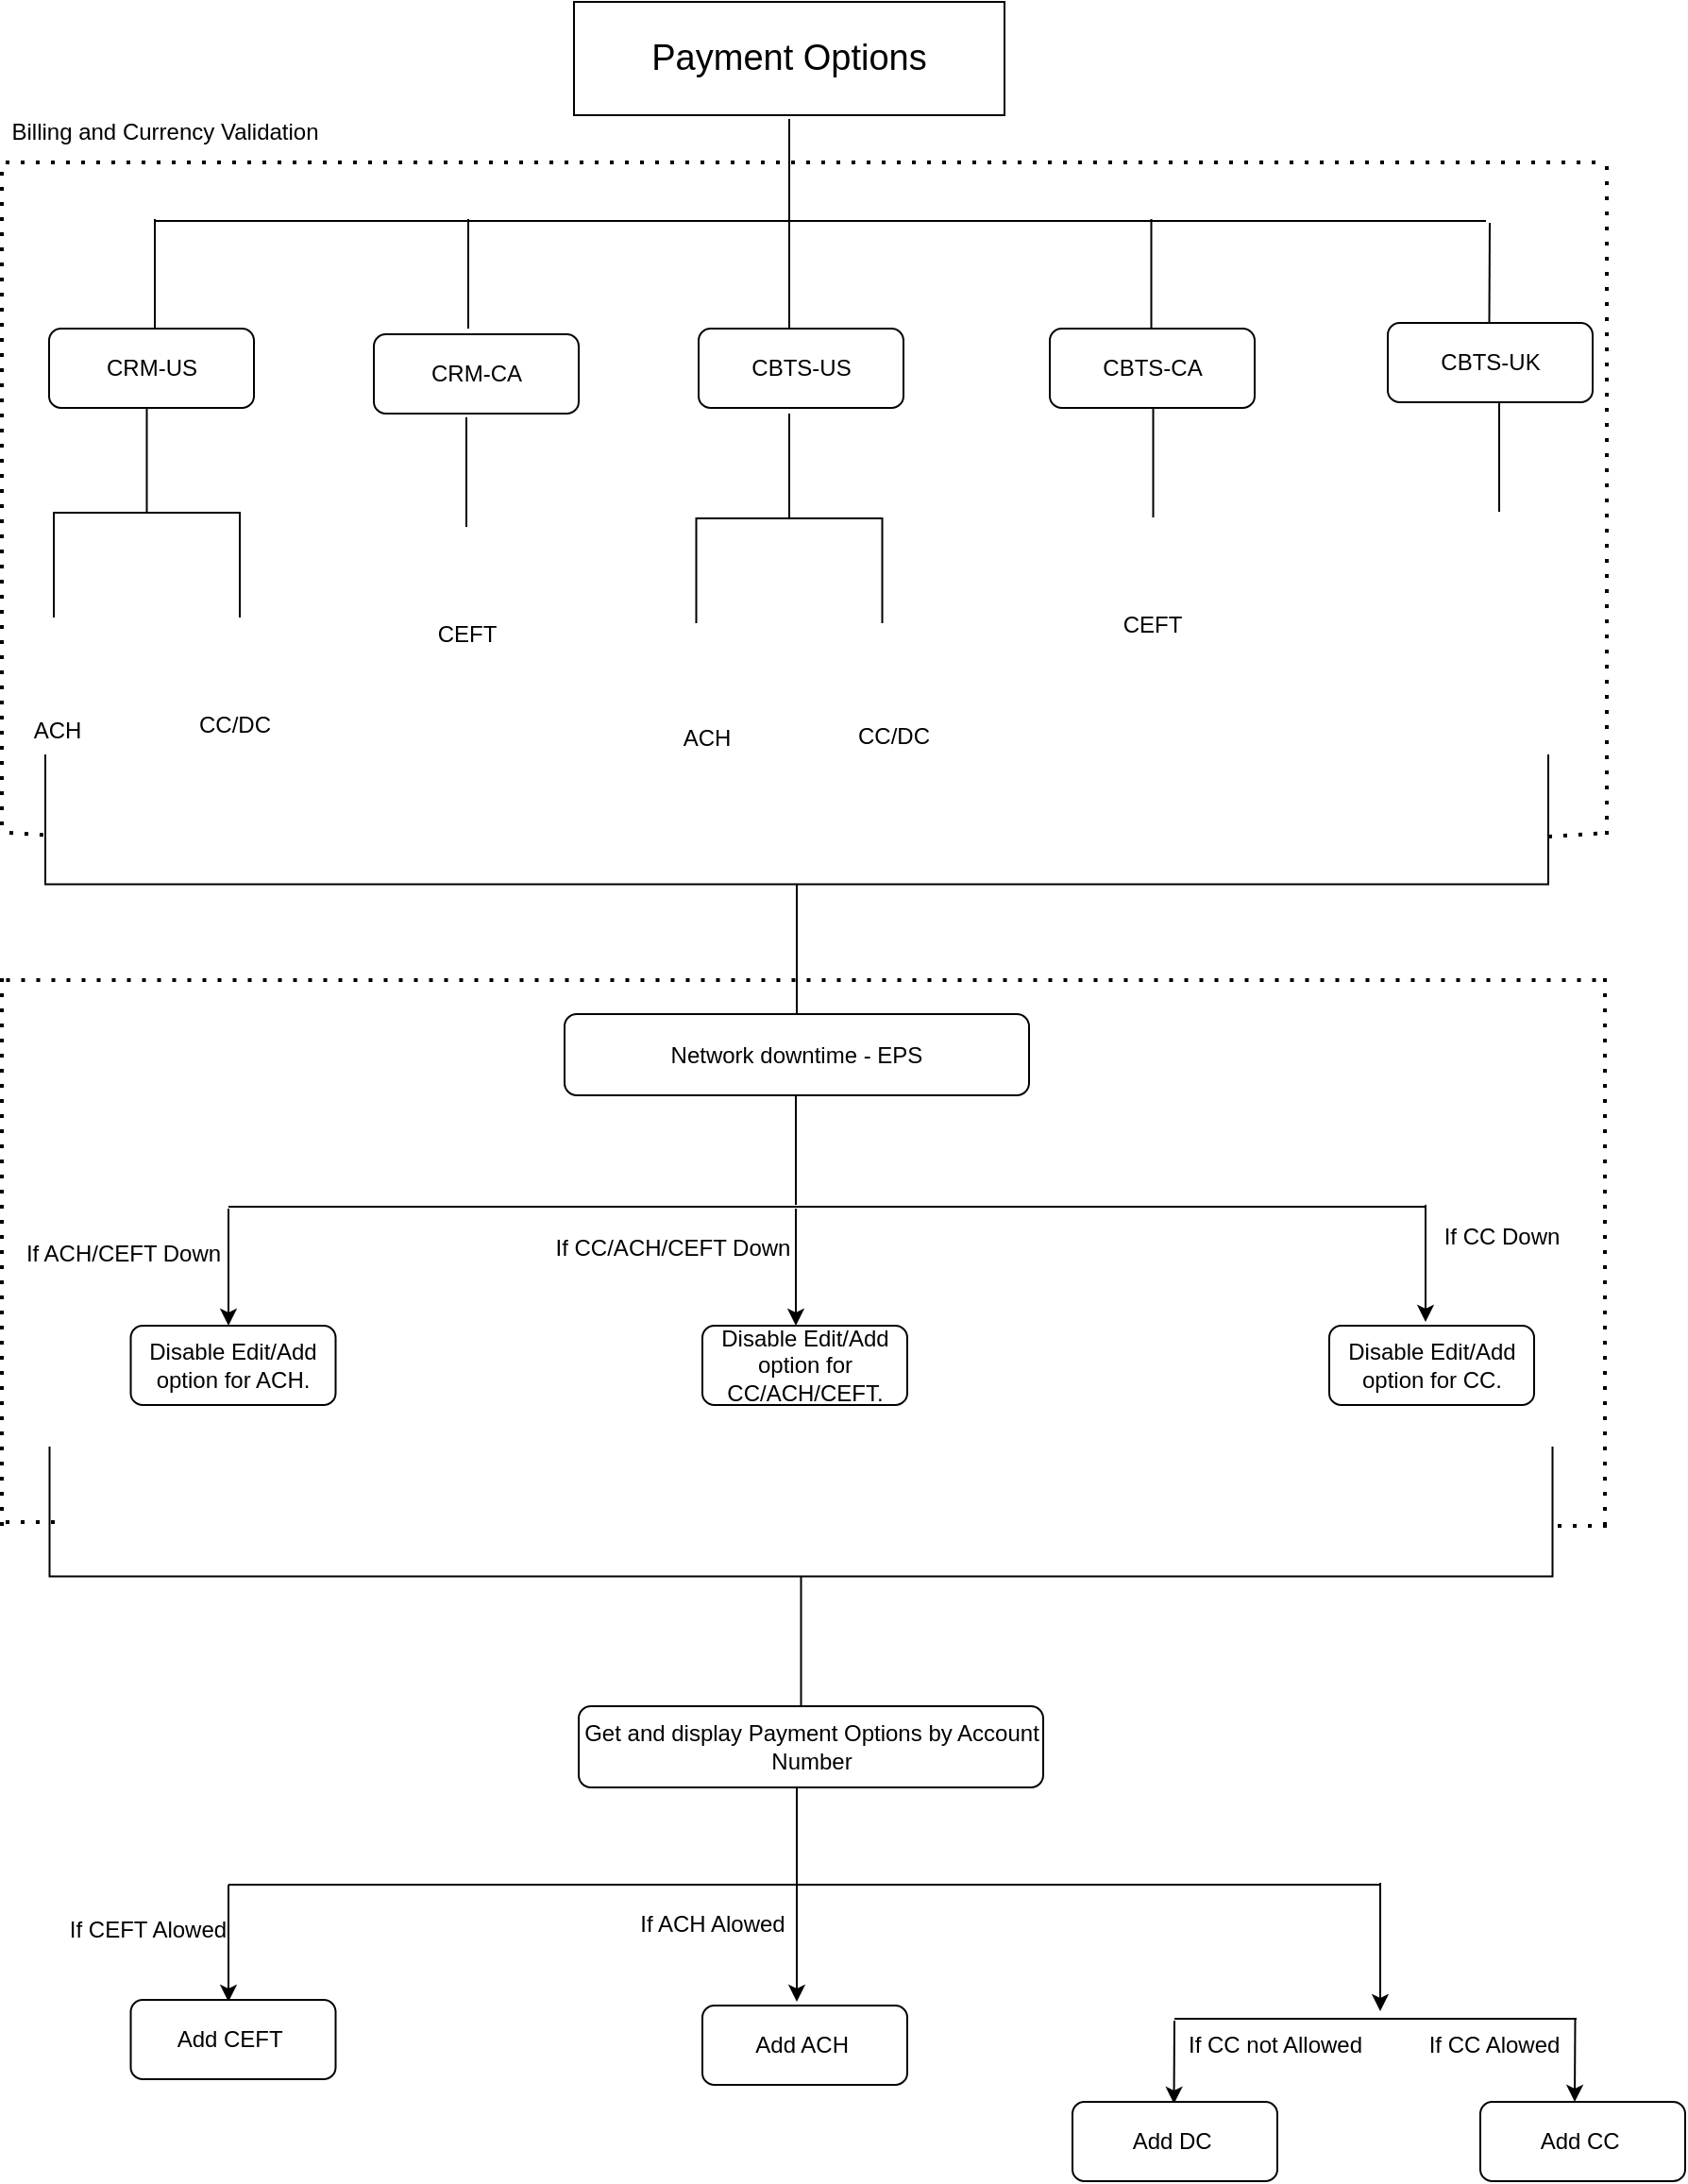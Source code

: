 <mxfile version="13.6.10" type="github">
  <diagram id="J9oQ7YEbLdYVICq-9z-E" name="Page-1">
    <mxGraphModel dx="1888" dy="580" grid="0" gridSize="10" guides="1" tooltips="1" connect="1" arrows="1" fold="1" page="1" pageScale="1" pageWidth="850" pageHeight="1100" math="0" shadow="0">
      <root>
        <mxCell id="0" />
        <mxCell id="1" parent="0" />
        <mxCell id="SAiguCN7g2tJS7Ev6xJh-11" value="" style="shape=image;html=1;verticalAlign=top;verticalLabelPosition=bottom;labelBackgroundColor=#ffffff;imageAspect=0;aspect=fixed;image=https://cdn0.iconfinder.com/data/icons/elasto-online-store/26/00-ELASTOFONT-STORE-READY_bank-128.png" parent="1" vertex="1">
          <mxGeometry x="11" y="364.25" width="41" height="41" as="geometry" />
        </mxCell>
        <mxCell id="SAiguCN7g2tJS7Ev6xJh-12" value="" style="shape=image;html=1;verticalAlign=top;verticalLabelPosition=bottom;labelBackgroundColor=#ffffff;imageAspect=0;aspect=fixed;image=https://cdn0.iconfinder.com/data/icons/elasto-online-store/26/00-ELASTOFONT-STORE-READY_bank-128.png" parent="1" vertex="1">
          <mxGeometry x="225" y="314" width="41" height="41" as="geometry" />
        </mxCell>
        <mxCell id="SAiguCN7g2tJS7Ev6xJh-13" value="" style="shape=image;html=1;verticalAlign=top;verticalLabelPosition=bottom;labelBackgroundColor=#ffffff;imageAspect=0;aspect=fixed;image=https://cdn3.iconfinder.com/data/icons/google-material-design-icons/48/ic_payment_48px-128.png" parent="1" vertex="1">
          <mxGeometry x="99" y="358" width="50.5" height="50.5" as="geometry" />
        </mxCell>
        <mxCell id="SAiguCN7g2tJS7Ev6xJh-14" value="ACH" style="text;html=1;align=center;verticalAlign=middle;resizable=0;points=[];autosize=1;" parent="1" vertex="1">
          <mxGeometry x="11" y="409" width="36" height="18" as="geometry" />
        </mxCell>
        <mxCell id="SAiguCN7g2tJS7Ev6xJh-15" value="CEFT" style="text;html=1;align=center;verticalAlign=middle;resizable=0;points=[];autosize=1;" parent="1" vertex="1">
          <mxGeometry x="225" y="358" width="41" height="18" as="geometry" />
        </mxCell>
        <mxCell id="SAiguCN7g2tJS7Ev6xJh-16" value="CC/DC" style="text;html=1;align=center;verticalAlign=middle;resizable=0;points=[];autosize=1;" parent="1" vertex="1">
          <mxGeometry x="98.5" y="406.25" width="48" height="18" as="geometry" />
        </mxCell>
        <mxCell id="SAiguCN7g2tJS7Ev6xJh-20" value="CRM-US" style="rounded=1;whiteSpace=wrap;html=1;" parent="1" vertex="1">
          <mxGeometry x="25" y="205" width="108.5" height="42" as="geometry" />
        </mxCell>
        <mxCell id="SAiguCN7g2tJS7Ev6xJh-21" value="CRM-CA" style="rounded=1;whiteSpace=wrap;html=1;" parent="1" vertex="1">
          <mxGeometry x="197" y="208" width="108.5" height="42" as="geometry" />
        </mxCell>
        <mxCell id="SAiguCN7g2tJS7Ev6xJh-22" value="CBTS-US" style="rounded=1;whiteSpace=wrap;html=1;" parent="1" vertex="1">
          <mxGeometry x="369" y="205" width="108.5" height="42" as="geometry" />
        </mxCell>
        <mxCell id="SAiguCN7g2tJS7Ev6xJh-23" value="CBTS-CA" style="rounded=1;whiteSpace=wrap;html=1;" parent="1" vertex="1">
          <mxGeometry x="555" y="205" width="108.5" height="42" as="geometry" />
        </mxCell>
        <mxCell id="SAiguCN7g2tJS7Ev6xJh-24" value="CBTS-UK" style="rounded=1;whiteSpace=wrap;html=1;" parent="1" vertex="1">
          <mxGeometry x="734" y="202" width="108.5" height="42" as="geometry" />
        </mxCell>
        <mxCell id="SAiguCN7g2tJS7Ev6xJh-26" value="&lt;font style=&quot;font-size: 19px&quot;&gt;Payment Options&lt;/font&gt;" style="rounded=0;whiteSpace=wrap;html=1;" parent="1" vertex="1">
          <mxGeometry x="303" y="32" width="228" height="60" as="geometry" />
        </mxCell>
        <mxCell id="SAiguCN7g2tJS7Ev6xJh-30" value="" style="endArrow=none;html=1;" parent="1" edge="1">
          <mxGeometry width="50" height="50" relative="1" as="geometry">
            <mxPoint x="81" y="148" as="sourcePoint" />
            <mxPoint x="786" y="148" as="targetPoint" />
          </mxGeometry>
        </mxCell>
        <mxCell id="SAiguCN7g2tJS7Ev6xJh-31" value="" style="endArrow=none;html=1;" parent="1" edge="1">
          <mxGeometry width="50" height="50" relative="1" as="geometry">
            <mxPoint x="417" y="205" as="sourcePoint" />
            <mxPoint x="417" y="147" as="targetPoint" />
          </mxGeometry>
        </mxCell>
        <mxCell id="SAiguCN7g2tJS7Ev6xJh-32" value="" style="endArrow=none;html=1;" parent="1" edge="1">
          <mxGeometry width="50" height="50" relative="1" as="geometry">
            <mxPoint x="81" y="205" as="sourcePoint" />
            <mxPoint x="81" y="147" as="targetPoint" />
          </mxGeometry>
        </mxCell>
        <mxCell id="SAiguCN7g2tJS7Ev6xJh-33" value="" style="endArrow=none;html=1;" parent="1" edge="1">
          <mxGeometry width="50" height="50" relative="1" as="geometry">
            <mxPoint x="247" y="205" as="sourcePoint" />
            <mxPoint x="247" y="147" as="targetPoint" />
          </mxGeometry>
        </mxCell>
        <mxCell id="SAiguCN7g2tJS7Ev6xJh-34" value="" style="endArrow=none;html=1;" parent="1" edge="1">
          <mxGeometry width="50" height="50" relative="1" as="geometry">
            <mxPoint x="787.75" y="202" as="sourcePoint" />
            <mxPoint x="788" y="149" as="targetPoint" />
          </mxGeometry>
        </mxCell>
        <mxCell id="SAiguCN7g2tJS7Ev6xJh-35" value="" style="endArrow=none;html=1;" parent="1" edge="1">
          <mxGeometry width="50" height="50" relative="1" as="geometry">
            <mxPoint x="608.75" y="205" as="sourcePoint" />
            <mxPoint x="608.75" y="147" as="targetPoint" />
          </mxGeometry>
        </mxCell>
        <mxCell id="SAiguCN7g2tJS7Ev6xJh-36" value="" style="endArrow=none;html=1;" parent="1" edge="1">
          <mxGeometry width="50" height="50" relative="1" as="geometry">
            <mxPoint x="417" y="152" as="sourcePoint" />
            <mxPoint x="417" y="94" as="targetPoint" />
          </mxGeometry>
        </mxCell>
        <mxCell id="SAiguCN7g2tJS7Ev6xJh-45" value="" style="strokeWidth=1;html=1;shape=mxgraph.flowchart.annotation_2;align=left;labelPosition=right;pointerEvents=1;direction=south;" parent="1" vertex="1">
          <mxGeometry x="27.5" y="247" width="98.5" height="111" as="geometry" />
        </mxCell>
        <mxCell id="SAiguCN7g2tJS7Ev6xJh-46" value="" style="endArrow=none;html=1;" parent="1" edge="1">
          <mxGeometry width="50" height="50" relative="1" as="geometry">
            <mxPoint x="246" y="310" as="sourcePoint" />
            <mxPoint x="246" y="252" as="targetPoint" />
          </mxGeometry>
        </mxCell>
        <mxCell id="SAiguCN7g2tJS7Ev6xJh-47" value="" style="strokeWidth=1;html=1;shape=mxgraph.flowchart.annotation_2;align=left;labelPosition=right;pointerEvents=1;direction=south;" parent="1" vertex="1">
          <mxGeometry x="367.75" y="250" width="98.5" height="111" as="geometry" />
        </mxCell>
        <mxCell id="SAiguCN7g2tJS7Ev6xJh-52" value="" style="shape=image;html=1;verticalAlign=top;verticalLabelPosition=bottom;labelBackgroundColor=#ffffff;imageAspect=0;aspect=fixed;image=https://cdn0.iconfinder.com/data/icons/elasto-online-store/26/00-ELASTOFONT-STORE-READY_bank-128.png" parent="1" vertex="1">
          <mxGeometry x="350" y="368" width="41" height="41" as="geometry" />
        </mxCell>
        <mxCell id="SAiguCN7g2tJS7Ev6xJh-53" value="" style="shape=image;html=1;verticalAlign=top;verticalLabelPosition=bottom;labelBackgroundColor=#ffffff;imageAspect=0;aspect=fixed;image=https://cdn3.iconfinder.com/data/icons/google-material-design-icons/48/ic_payment_48px-128.png" parent="1" vertex="1">
          <mxGeometry x="446" y="362.5" width="49.5" height="49.5" as="geometry" />
        </mxCell>
        <mxCell id="SAiguCN7g2tJS7Ev6xJh-54" value="ACH" style="text;html=1;align=center;verticalAlign=middle;resizable=0;points=[];autosize=1;" parent="1" vertex="1">
          <mxGeometry x="355" y="412.5" width="36" height="18" as="geometry" />
        </mxCell>
        <mxCell id="SAiguCN7g2tJS7Ev6xJh-55" value="CC/DC" style="text;html=1;align=center;verticalAlign=middle;resizable=0;points=[];autosize=1;" parent="1" vertex="1">
          <mxGeometry x="447.5" y="412" width="48" height="18" as="geometry" />
        </mxCell>
        <mxCell id="SAiguCN7g2tJS7Ev6xJh-56" value="" style="shape=image;html=1;verticalAlign=top;verticalLabelPosition=bottom;labelBackgroundColor=#ffffff;imageAspect=0;aspect=fixed;image=https://cdn0.iconfinder.com/data/icons/elasto-online-store/26/00-ELASTOFONT-STORE-READY_bank-128.png" parent="1" vertex="1">
          <mxGeometry x="588.75" y="309" width="41" height="41" as="geometry" />
        </mxCell>
        <mxCell id="SAiguCN7g2tJS7Ev6xJh-57" value="CEFT" style="text;html=1;align=center;verticalAlign=middle;resizable=0;points=[];autosize=1;" parent="1" vertex="1">
          <mxGeometry x="588.75" y="353" width="41" height="18" as="geometry" />
        </mxCell>
        <mxCell id="SAiguCN7g2tJS7Ev6xJh-58" value="" style="endArrow=none;html=1;" parent="1" edge="1">
          <mxGeometry width="50" height="50" relative="1" as="geometry">
            <mxPoint x="609.75" y="305" as="sourcePoint" />
            <mxPoint x="609.75" y="247" as="targetPoint" />
          </mxGeometry>
        </mxCell>
        <mxCell id="SAiguCN7g2tJS7Ev6xJh-59" value="" style="shape=image;html=1;verticalAlign=top;verticalLabelPosition=bottom;labelBackgroundColor=#ffffff;imageAspect=0;aspect=fixed;image=https://cdn3.iconfinder.com/data/icons/tango-icon-library/48/process-stop-128.png;strokeColor=#000000;strokeWidth=1;" parent="1" vertex="1">
          <mxGeometry x="769" y="305" width="50" height="50" as="geometry" />
        </mxCell>
        <mxCell id="SAiguCN7g2tJS7Ev6xJh-60" value="" style="endArrow=none;html=1;" parent="1" edge="1">
          <mxGeometry width="50" height="50" relative="1" as="geometry">
            <mxPoint x="793" y="302" as="sourcePoint" />
            <mxPoint x="793" y="244" as="targetPoint" />
          </mxGeometry>
        </mxCell>
        <mxCell id="_qxQMxJ98GP6oNuMJyAR-1" value="" style="endArrow=none;dashed=1;html=1;dashPattern=1 3;strokeWidth=2;" edge="1" parent="1">
          <mxGeometry width="50" height="50" relative="1" as="geometry">
            <mxPoint x="2" y="117" as="sourcePoint" />
            <mxPoint x="848" y="117" as="targetPoint" />
          </mxGeometry>
        </mxCell>
        <mxCell id="_qxQMxJ98GP6oNuMJyAR-2" value="" style="endArrow=none;dashed=1;html=1;dashPattern=1 3;strokeWidth=2;" edge="1" parent="1" source="_qxQMxJ98GP6oNuMJyAR-6">
          <mxGeometry width="50" height="50" relative="1" as="geometry">
            <mxPoint x="4" y="472" as="sourcePoint" />
            <mxPoint x="850" y="472" as="targetPoint" />
          </mxGeometry>
        </mxCell>
        <mxCell id="_qxQMxJ98GP6oNuMJyAR-3" value="" style="endArrow=none;dashed=1;html=1;dashPattern=1 3;strokeWidth=2;" edge="1" parent="1">
          <mxGeometry width="50" height="50" relative="1" as="geometry">
            <mxPoint x="850" y="473" as="sourcePoint" />
            <mxPoint x="850" y="118" as="targetPoint" />
          </mxGeometry>
        </mxCell>
        <mxCell id="_qxQMxJ98GP6oNuMJyAR-4" value="" style="endArrow=none;dashed=1;html=1;dashPattern=1 3;strokeWidth=2;" edge="1" parent="1">
          <mxGeometry width="50" height="50" relative="1" as="geometry">
            <mxPoint y="468" as="sourcePoint" />
            <mxPoint y="116" as="targetPoint" />
          </mxGeometry>
        </mxCell>
        <mxCell id="_qxQMxJ98GP6oNuMJyAR-5" value="Billing and Currency Validation" style="text;html=1;align=center;verticalAlign=middle;resizable=0;points=[];autosize=1;" vertex="1" parent="1">
          <mxGeometry y="92" width="172" height="18" as="geometry" />
        </mxCell>
        <mxCell id="_qxQMxJ98GP6oNuMJyAR-6" value="" style="strokeWidth=1;html=1;shape=mxgraph.flowchart.annotation_2;align=left;labelPosition=right;pointerEvents=1;direction=north;" vertex="1" parent="1">
          <mxGeometry x="23" y="430.5" width="796" height="137.5" as="geometry" />
        </mxCell>
        <mxCell id="_qxQMxJ98GP6oNuMJyAR-8" value="" style="endArrow=none;dashed=1;html=1;dashPattern=1 3;strokeWidth=2;" edge="1" parent="1" target="_qxQMxJ98GP6oNuMJyAR-6">
          <mxGeometry width="50" height="50" relative="1" as="geometry">
            <mxPoint x="4" y="472" as="sourcePoint" />
            <mxPoint x="850" y="472" as="targetPoint" />
          </mxGeometry>
        </mxCell>
        <mxCell id="_qxQMxJ98GP6oNuMJyAR-9" value="Network downtime - EPS" style="rounded=1;whiteSpace=wrap;html=1;" vertex="1" parent="1">
          <mxGeometry x="298" y="568" width="246" height="43" as="geometry" />
        </mxCell>
        <mxCell id="_qxQMxJ98GP6oNuMJyAR-12" value="" style="endArrow=classic;html=1;" edge="1" parent="1">
          <mxGeometry width="50" height="50" relative="1" as="geometry">
            <mxPoint x="120" y="671" as="sourcePoint" />
            <mxPoint x="120" y="733" as="targetPoint" />
          </mxGeometry>
        </mxCell>
        <mxCell id="_qxQMxJ98GP6oNuMJyAR-13" value="" style="endArrow=none;html=1;" edge="1" parent="1">
          <mxGeometry width="50" height="50" relative="1" as="geometry">
            <mxPoint x="420.5" y="669" as="sourcePoint" />
            <mxPoint x="420.5" y="611" as="targetPoint" />
          </mxGeometry>
        </mxCell>
        <mxCell id="_qxQMxJ98GP6oNuMJyAR-14" value="" style="endArrow=none;html=1;" edge="1" parent="1">
          <mxGeometry width="50" height="50" relative="1" as="geometry">
            <mxPoint x="120" y="670" as="sourcePoint" />
            <mxPoint x="754" y="670" as="targetPoint" />
          </mxGeometry>
        </mxCell>
        <mxCell id="_qxQMxJ98GP6oNuMJyAR-15" value="" style="endArrow=classic;html=1;" edge="1" parent="1">
          <mxGeometry width="50" height="50" relative="1" as="geometry">
            <mxPoint x="420.5" y="671" as="sourcePoint" />
            <mxPoint x="420.5" y="733" as="targetPoint" />
          </mxGeometry>
        </mxCell>
        <mxCell id="_qxQMxJ98GP6oNuMJyAR-16" value="" style="endArrow=classic;html=1;" edge="1" parent="1">
          <mxGeometry width="50" height="50" relative="1" as="geometry">
            <mxPoint x="754" y="669" as="sourcePoint" />
            <mxPoint x="754" y="731" as="targetPoint" />
          </mxGeometry>
        </mxCell>
        <mxCell id="_qxQMxJ98GP6oNuMJyAR-17" value="Disable Edit/Add option for ACH." style="rounded=1;whiteSpace=wrap;html=1;" vertex="1" parent="1">
          <mxGeometry x="68.25" y="733" width="108.5" height="42" as="geometry" />
        </mxCell>
        <mxCell id="_qxQMxJ98GP6oNuMJyAR-18" value="If ACH/CEFT Down" style="text;html=1;align=center;verticalAlign=middle;resizable=0;points=[];autosize=1;" vertex="1" parent="1">
          <mxGeometry x="7" y="686" width="113" height="18" as="geometry" />
        </mxCell>
        <mxCell id="_qxQMxJ98GP6oNuMJyAR-19" value="Disable Edit/Add option for CC/ACH/CEFT." style="rounded=1;whiteSpace=wrap;html=1;" vertex="1" parent="1">
          <mxGeometry x="371" y="733" width="108.5" height="42" as="geometry" />
        </mxCell>
        <mxCell id="_qxQMxJ98GP6oNuMJyAR-20" value="If CC/ACH/CEFT Down" style="text;html=1;align=center;verticalAlign=middle;resizable=0;points=[];autosize=1;" vertex="1" parent="1">
          <mxGeometry x="287" y="683" width="135" height="18" as="geometry" />
        </mxCell>
        <mxCell id="_qxQMxJ98GP6oNuMJyAR-21" value="If CC Down" style="text;html=1;align=center;verticalAlign=middle;resizable=0;points=[];autosize=1;" vertex="1" parent="1">
          <mxGeometry x="758" y="677" width="72" height="18" as="geometry" />
        </mxCell>
        <mxCell id="_qxQMxJ98GP6oNuMJyAR-22" value="Disable Edit/Add option for CC." style="rounded=1;whiteSpace=wrap;html=1;" vertex="1" parent="1">
          <mxGeometry x="703" y="733" width="108.5" height="42" as="geometry" />
        </mxCell>
        <mxCell id="_qxQMxJ98GP6oNuMJyAR-23" value="" style="endArrow=none;dashed=1;html=1;dashPattern=1 3;strokeWidth=2;" edge="1" parent="1">
          <mxGeometry width="50" height="50" relative="1" as="geometry">
            <mxPoint x="2.25" y="550" as="sourcePoint" />
            <mxPoint x="848.25" y="550" as="targetPoint" />
          </mxGeometry>
        </mxCell>
        <mxCell id="_qxQMxJ98GP6oNuMJyAR-24" value="" style="endArrow=none;dashed=1;html=1;dashPattern=1 3;strokeWidth=2;" edge="1" parent="1">
          <mxGeometry width="50" height="50" relative="1" as="geometry">
            <mxPoint y="839" as="sourcePoint" />
            <mxPoint y="545" as="targetPoint" />
          </mxGeometry>
        </mxCell>
        <mxCell id="_qxQMxJ98GP6oNuMJyAR-26" value="" style="endArrow=none;dashed=1;html=1;dashPattern=1 3;strokeWidth=2;" edge="1" parent="1">
          <mxGeometry width="50" height="50" relative="1" as="geometry">
            <mxPoint x="2" y="837" as="sourcePoint" />
            <mxPoint x="34" y="837" as="targetPoint" />
          </mxGeometry>
        </mxCell>
        <mxCell id="_qxQMxJ98GP6oNuMJyAR-27" value="" style="endArrow=none;dashed=1;html=1;dashPattern=1 3;strokeWidth=2;" edge="1" parent="1">
          <mxGeometry width="50" height="50" relative="1" as="geometry">
            <mxPoint x="849" y="839" as="sourcePoint" />
            <mxPoint x="849" y="545" as="targetPoint" />
          </mxGeometry>
        </mxCell>
        <mxCell id="_qxQMxJ98GP6oNuMJyAR-28" value="" style="strokeWidth=1;html=1;shape=mxgraph.flowchart.annotation_2;align=left;labelPosition=right;pointerEvents=1;direction=north;" vertex="1" parent="1">
          <mxGeometry x="25.25" y="797" width="796" height="137.5" as="geometry" />
        </mxCell>
        <mxCell id="_qxQMxJ98GP6oNuMJyAR-31" value="" style="endArrow=none;dashed=1;html=1;dashPattern=1 3;strokeWidth=2;" edge="1" parent="1">
          <mxGeometry width="50" height="50" relative="1" as="geometry">
            <mxPoint x="824" y="839" as="sourcePoint" />
            <mxPoint x="850" y="839" as="targetPoint" />
          </mxGeometry>
        </mxCell>
        <mxCell id="_qxQMxJ98GP6oNuMJyAR-32" value="Get and display Payment Options by Account Number" style="rounded=1;whiteSpace=wrap;html=1;" vertex="1" parent="1">
          <mxGeometry x="305.5" y="934.5" width="246" height="43" as="geometry" />
        </mxCell>
        <mxCell id="_qxQMxJ98GP6oNuMJyAR-34" value="" style="endArrow=none;html=1;" edge="1" parent="1">
          <mxGeometry width="50" height="50" relative="1" as="geometry">
            <mxPoint x="421" y="1029" as="sourcePoint" />
            <mxPoint x="421" y="977.5" as="targetPoint" />
          </mxGeometry>
        </mxCell>
        <mxCell id="_qxQMxJ98GP6oNuMJyAR-35" value="" style="endArrow=none;html=1;" edge="1" parent="1">
          <mxGeometry width="50" height="50" relative="1" as="geometry">
            <mxPoint x="120" y="1029" as="sourcePoint" />
            <mxPoint x="730" y="1029" as="targetPoint" />
          </mxGeometry>
        </mxCell>
        <mxCell id="_qxQMxJ98GP6oNuMJyAR-36" value="" style="endArrow=classic;html=1;" edge="1" parent="1">
          <mxGeometry width="50" height="50" relative="1" as="geometry">
            <mxPoint x="621" y="1101" as="sourcePoint" />
            <mxPoint x="620.75" y="1145" as="targetPoint" />
          </mxGeometry>
        </mxCell>
        <mxCell id="_qxQMxJ98GP6oNuMJyAR-37" value="" style="endArrow=classic;html=1;" edge="1" parent="1">
          <mxGeometry width="50" height="50" relative="1" as="geometry">
            <mxPoint x="421" y="1029" as="sourcePoint" />
            <mxPoint x="421" y="1091" as="targetPoint" />
          </mxGeometry>
        </mxCell>
        <mxCell id="_qxQMxJ98GP6oNuMJyAR-38" value="" style="endArrow=classic;html=1;" edge="1" parent="1">
          <mxGeometry width="50" height="50" relative="1" as="geometry">
            <mxPoint x="120" y="1029" as="sourcePoint" />
            <mxPoint x="120" y="1091" as="targetPoint" />
          </mxGeometry>
        </mxCell>
        <mxCell id="_qxQMxJ98GP6oNuMJyAR-39" value="Add CEFT&amp;nbsp;" style="rounded=1;whiteSpace=wrap;html=1;" vertex="1" parent="1">
          <mxGeometry x="68.25" y="1090" width="108.5" height="42" as="geometry" />
        </mxCell>
        <mxCell id="_qxQMxJ98GP6oNuMJyAR-40" value="If CEFT Alowed" style="text;html=1;align=center;verticalAlign=middle;resizable=0;points=[];autosize=1;" vertex="1" parent="1">
          <mxGeometry x="30.25" y="1044" width="93" height="18" as="geometry" />
        </mxCell>
        <mxCell id="_qxQMxJ98GP6oNuMJyAR-41" value="Add ACH&amp;nbsp;" style="rounded=1;whiteSpace=wrap;html=1;" vertex="1" parent="1">
          <mxGeometry x="371" y="1093" width="108.5" height="42" as="geometry" />
        </mxCell>
        <mxCell id="_qxQMxJ98GP6oNuMJyAR-42" value="If ACH Alowed" style="text;html=1;align=center;verticalAlign=middle;resizable=0;points=[];autosize=1;" vertex="1" parent="1">
          <mxGeometry x="332" y="1041" width="87" height="18" as="geometry" />
        </mxCell>
        <mxCell id="_qxQMxJ98GP6oNuMJyAR-43" value="Add DC&amp;nbsp;" style="rounded=1;whiteSpace=wrap;html=1;" vertex="1" parent="1">
          <mxGeometry x="567" y="1144" width="108.5" height="42" as="geometry" />
        </mxCell>
        <mxCell id="_qxQMxJ98GP6oNuMJyAR-44" value="If CC Alowed" style="text;html=1;align=center;verticalAlign=middle;resizable=0;points=[];autosize=1;" vertex="1" parent="1">
          <mxGeometry x="750" y="1105" width="80" height="18" as="geometry" />
        </mxCell>
        <mxCell id="_qxQMxJ98GP6oNuMJyAR-45" value="Add CC&amp;nbsp;" style="rounded=1;whiteSpace=wrap;html=1;" vertex="1" parent="1">
          <mxGeometry x="783" y="1144" width="108.5" height="42" as="geometry" />
        </mxCell>
        <mxCell id="_qxQMxJ98GP6oNuMJyAR-46" value="" style="endArrow=classic;html=1;" edge="1" parent="1">
          <mxGeometry width="50" height="50" relative="1" as="geometry">
            <mxPoint x="833.25" y="1100" as="sourcePoint" />
            <mxPoint x="833" y="1144" as="targetPoint" />
          </mxGeometry>
        </mxCell>
        <mxCell id="_qxQMxJ98GP6oNuMJyAR-47" value="" style="endArrow=none;html=1;" edge="1" parent="1">
          <mxGeometry width="50" height="50" relative="1" as="geometry">
            <mxPoint x="621" y="1100" as="sourcePoint" />
            <mxPoint x="834" y="1100" as="targetPoint" />
          </mxGeometry>
        </mxCell>
        <mxCell id="_qxQMxJ98GP6oNuMJyAR-48" value="" style="endArrow=classic;html=1;" edge="1" parent="1">
          <mxGeometry width="50" height="50" relative="1" as="geometry">
            <mxPoint x="730" y="1028" as="sourcePoint" />
            <mxPoint x="730" y="1096" as="targetPoint" />
          </mxGeometry>
        </mxCell>
        <mxCell id="_qxQMxJ98GP6oNuMJyAR-49" value="If CC not Allowed" style="text;html=1;align=center;verticalAlign=middle;resizable=0;points=[];autosize=1;" vertex="1" parent="1">
          <mxGeometry x="623" y="1105" width="102" height="18" as="geometry" />
        </mxCell>
      </root>
    </mxGraphModel>
  </diagram>
</mxfile>
